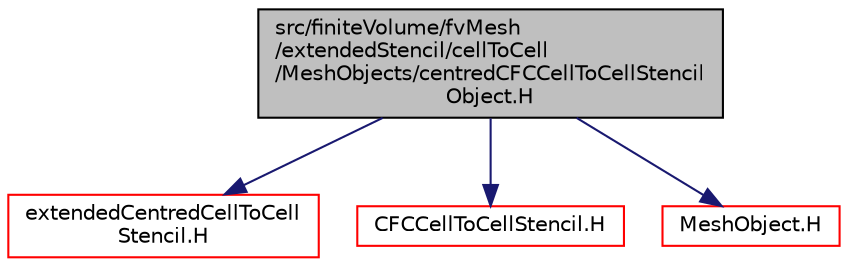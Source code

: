 digraph "src/finiteVolume/fvMesh/extendedStencil/cellToCell/MeshObjects/centredCFCCellToCellStencilObject.H"
{
  bgcolor="transparent";
  edge [fontname="Helvetica",fontsize="10",labelfontname="Helvetica",labelfontsize="10"];
  node [fontname="Helvetica",fontsize="10",shape=record];
  Node1 [label="src/finiteVolume/fvMesh\l/extendedStencil/cellToCell\l/MeshObjects/centredCFCCellToCellStencil\lObject.H",height=0.2,width=0.4,color="black", fillcolor="grey75", style="filled", fontcolor="black"];
  Node1 -> Node2 [color="midnightblue",fontsize="10",style="solid",fontname="Helvetica"];
  Node2 [label="extendedCentredCellToCell\lStencil.H",height=0.2,width=0.4,color="red",URL="$a05988.html"];
  Node1 -> Node3 [color="midnightblue",fontsize="10",style="solid",fontname="Helvetica"];
  Node3 [label="CFCCellToCellStencil.H",height=0.2,width=0.4,color="red",URL="$a05994.html"];
  Node1 -> Node4 [color="midnightblue",fontsize="10",style="solid",fontname="Helvetica"];
  Node4 [label="MeshObject.H",height=0.2,width=0.4,color="red",URL="$a08672.html"];
}
